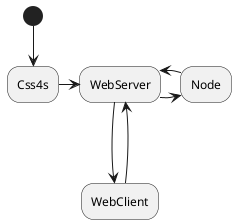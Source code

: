 @startuml
(*)  --> "Css4s"
"Css4s" -> "WebServer"
"WebServer" -> "Node"
"Node" -> WebServer

"WebClient" ---> "WebServer"
"WebServer" -> "WebClient"

@enduml